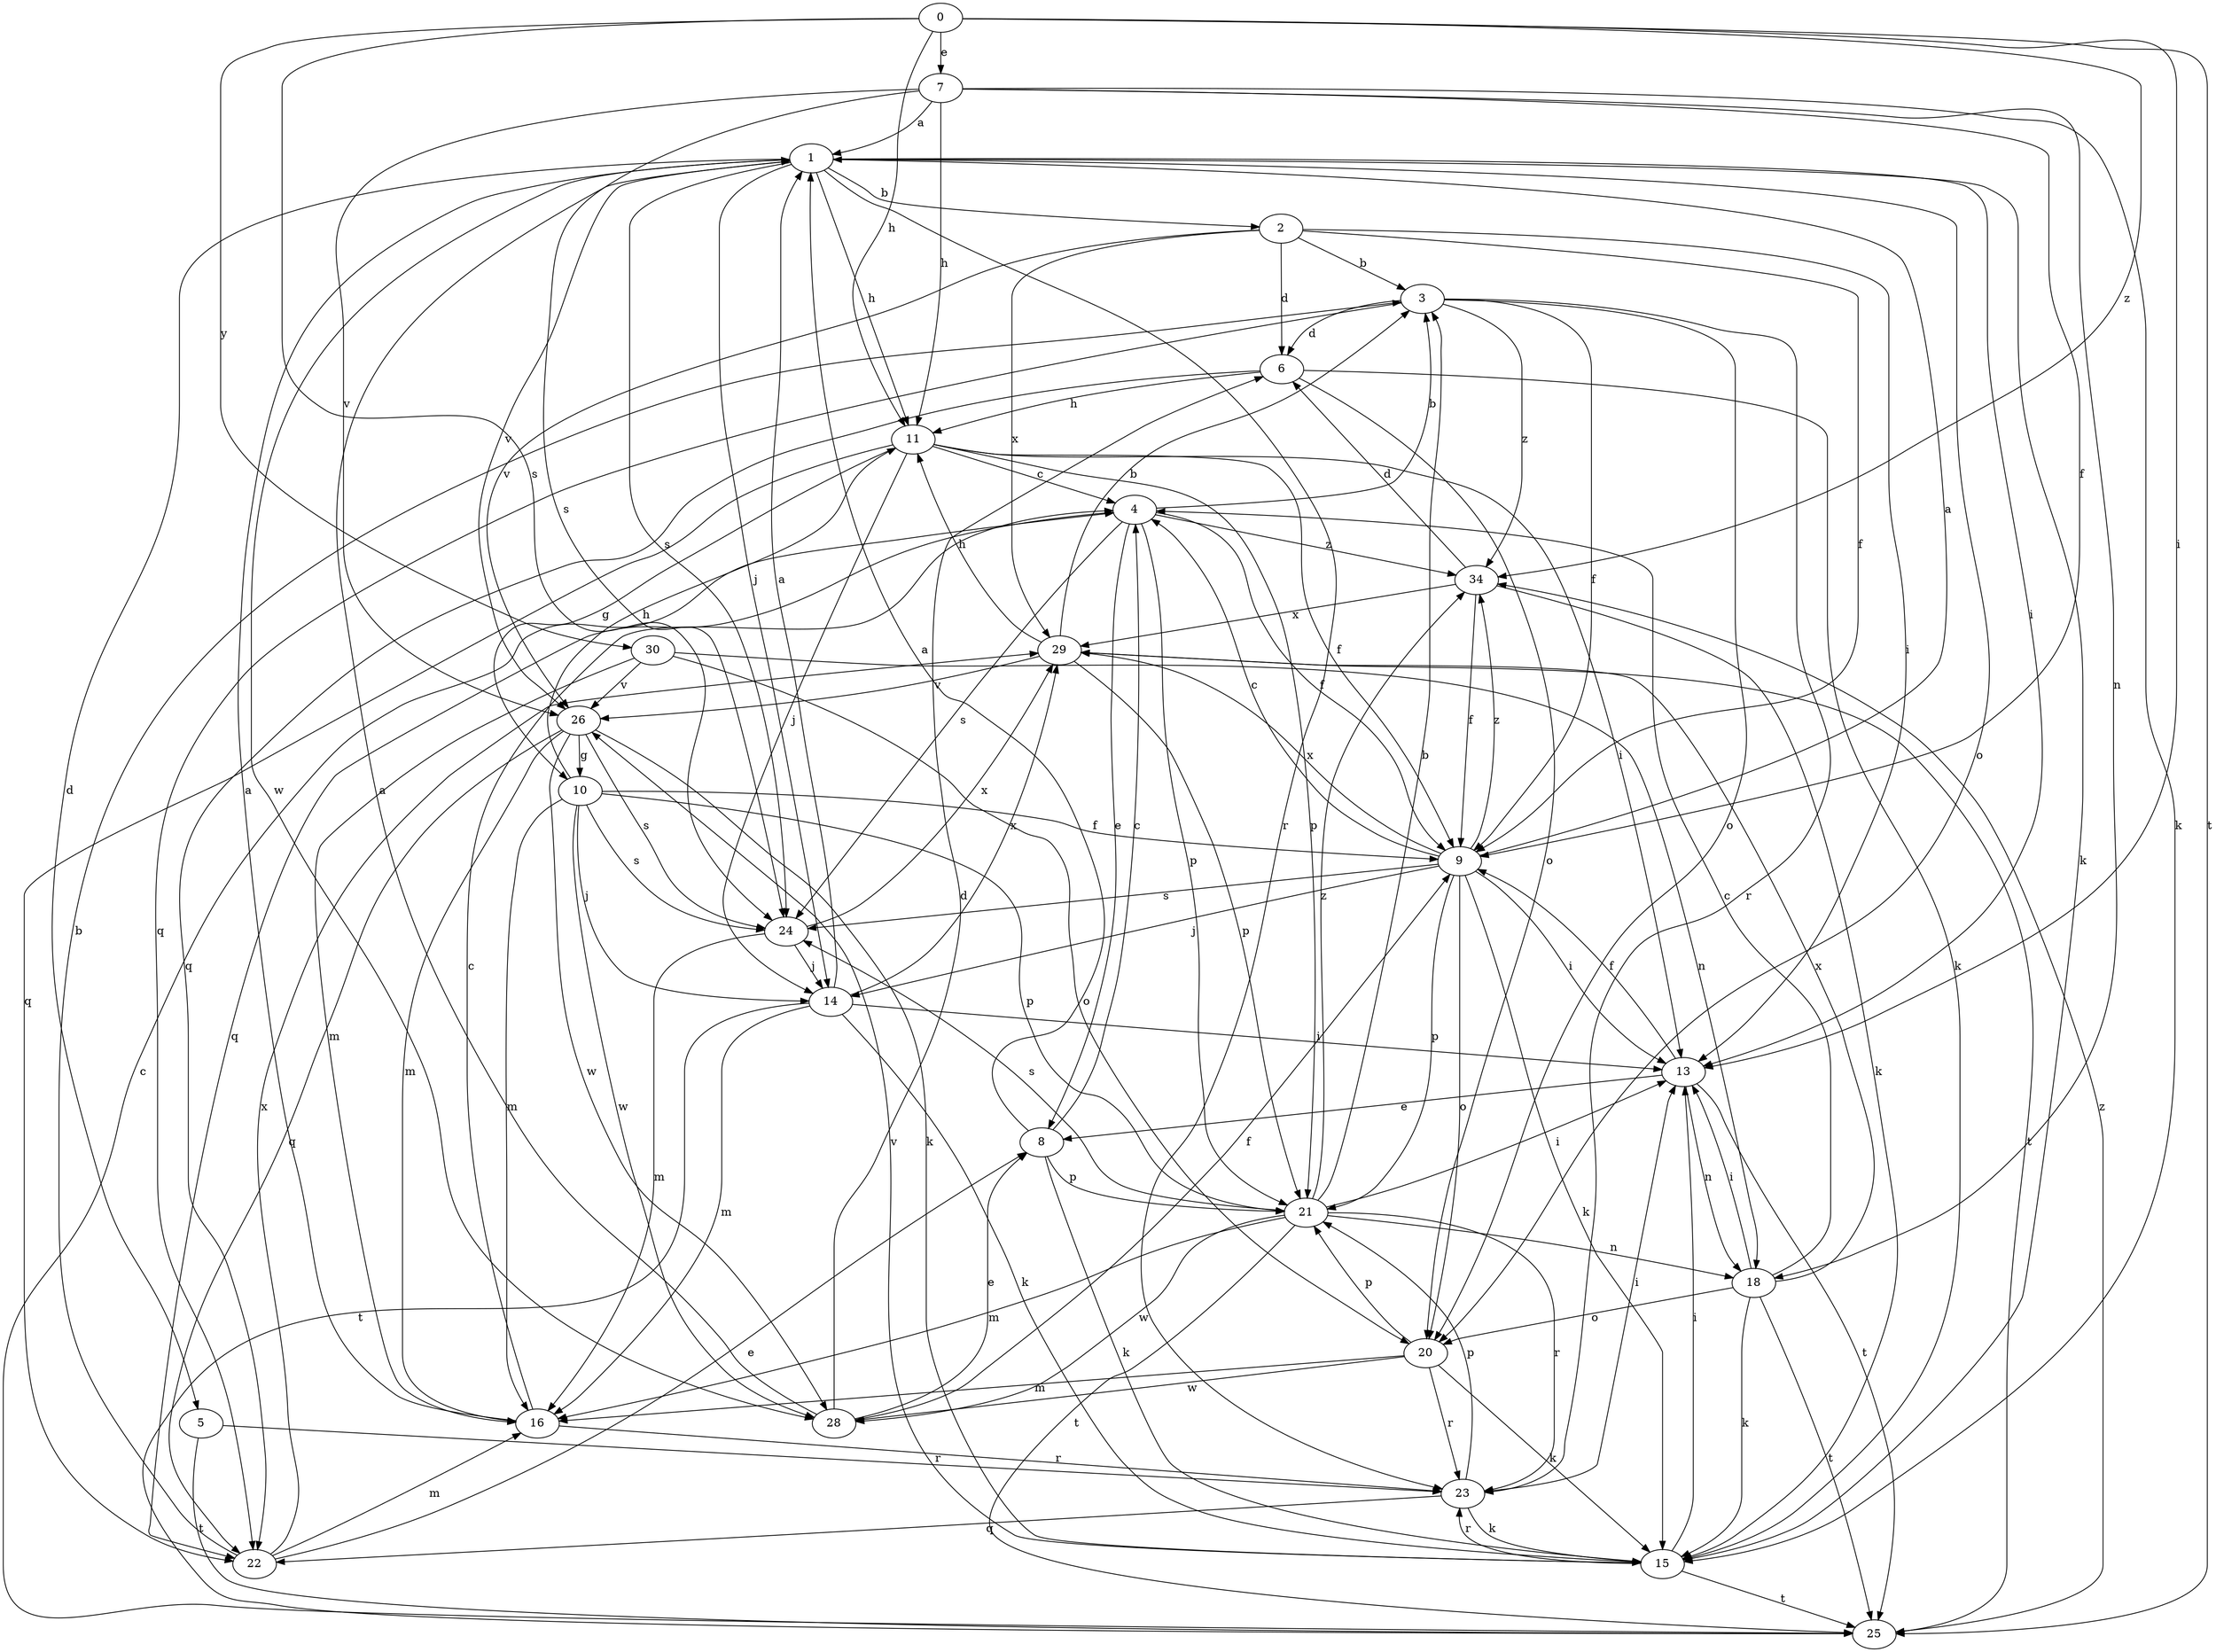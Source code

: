 strict digraph  {
0;
1;
2;
3;
4;
5;
6;
7;
8;
9;
10;
11;
13;
14;
15;
16;
18;
20;
21;
22;
23;
24;
25;
26;
28;
29;
30;
34;
0 -> 7  [label=e];
0 -> 11  [label=h];
0 -> 13  [label=i];
0 -> 24  [label=s];
0 -> 25  [label=t];
0 -> 30  [label=y];
0 -> 34  [label=z];
1 -> 2  [label=b];
1 -> 5  [label=d];
1 -> 11  [label=h];
1 -> 13  [label=i];
1 -> 14  [label=j];
1 -> 15  [label=k];
1 -> 20  [label=o];
1 -> 23  [label=r];
1 -> 24  [label=s];
1 -> 26  [label=v];
1 -> 28  [label=w];
2 -> 3  [label=b];
2 -> 6  [label=d];
2 -> 9  [label=f];
2 -> 13  [label=i];
2 -> 26  [label=v];
2 -> 29  [label=x];
3 -> 6  [label=d];
3 -> 9  [label=f];
3 -> 20  [label=o];
3 -> 22  [label=q];
3 -> 23  [label=r];
3 -> 34  [label=z];
4 -> 3  [label=b];
4 -> 8  [label=e];
4 -> 9  [label=f];
4 -> 21  [label=p];
4 -> 22  [label=q];
4 -> 24  [label=s];
4 -> 34  [label=z];
5 -> 23  [label=r];
5 -> 25  [label=t];
6 -> 11  [label=h];
6 -> 15  [label=k];
6 -> 20  [label=o];
6 -> 22  [label=q];
7 -> 1  [label=a];
7 -> 9  [label=f];
7 -> 11  [label=h];
7 -> 15  [label=k];
7 -> 18  [label=n];
7 -> 24  [label=s];
7 -> 26  [label=v];
8 -> 1  [label=a];
8 -> 4  [label=c];
8 -> 15  [label=k];
8 -> 21  [label=p];
9 -> 1  [label=a];
9 -> 4  [label=c];
9 -> 13  [label=i];
9 -> 14  [label=j];
9 -> 15  [label=k];
9 -> 20  [label=o];
9 -> 21  [label=p];
9 -> 24  [label=s];
9 -> 29  [label=x];
9 -> 34  [label=z];
10 -> 9  [label=f];
10 -> 11  [label=h];
10 -> 14  [label=j];
10 -> 16  [label=m];
10 -> 21  [label=p];
10 -> 24  [label=s];
10 -> 28  [label=w];
11 -> 4  [label=c];
11 -> 9  [label=f];
11 -> 10  [label=g];
11 -> 13  [label=i];
11 -> 14  [label=j];
11 -> 21  [label=p];
11 -> 22  [label=q];
13 -> 8  [label=e];
13 -> 9  [label=f];
13 -> 18  [label=n];
13 -> 25  [label=t];
14 -> 1  [label=a];
14 -> 13  [label=i];
14 -> 15  [label=k];
14 -> 16  [label=m];
14 -> 25  [label=t];
14 -> 29  [label=x];
15 -> 13  [label=i];
15 -> 23  [label=r];
15 -> 25  [label=t];
15 -> 26  [label=v];
16 -> 1  [label=a];
16 -> 4  [label=c];
16 -> 23  [label=r];
18 -> 4  [label=c];
18 -> 13  [label=i];
18 -> 15  [label=k];
18 -> 20  [label=o];
18 -> 25  [label=t];
18 -> 29  [label=x];
20 -> 15  [label=k];
20 -> 16  [label=m];
20 -> 21  [label=p];
20 -> 23  [label=r];
20 -> 28  [label=w];
21 -> 3  [label=b];
21 -> 13  [label=i];
21 -> 16  [label=m];
21 -> 18  [label=n];
21 -> 23  [label=r];
21 -> 24  [label=s];
21 -> 25  [label=t];
21 -> 28  [label=w];
21 -> 34  [label=z];
22 -> 3  [label=b];
22 -> 8  [label=e];
22 -> 16  [label=m];
22 -> 29  [label=x];
23 -> 13  [label=i];
23 -> 15  [label=k];
23 -> 21  [label=p];
23 -> 22  [label=q];
24 -> 14  [label=j];
24 -> 16  [label=m];
24 -> 29  [label=x];
25 -> 4  [label=c];
25 -> 34  [label=z];
26 -> 10  [label=g];
26 -> 15  [label=k];
26 -> 16  [label=m];
26 -> 22  [label=q];
26 -> 24  [label=s];
26 -> 28  [label=w];
28 -> 1  [label=a];
28 -> 6  [label=d];
28 -> 8  [label=e];
28 -> 9  [label=f];
29 -> 3  [label=b];
29 -> 11  [label=h];
29 -> 21  [label=p];
29 -> 25  [label=t];
29 -> 26  [label=v];
30 -> 16  [label=m];
30 -> 18  [label=n];
30 -> 20  [label=o];
30 -> 26  [label=v];
34 -> 6  [label=d];
34 -> 9  [label=f];
34 -> 15  [label=k];
34 -> 29  [label=x];
}
